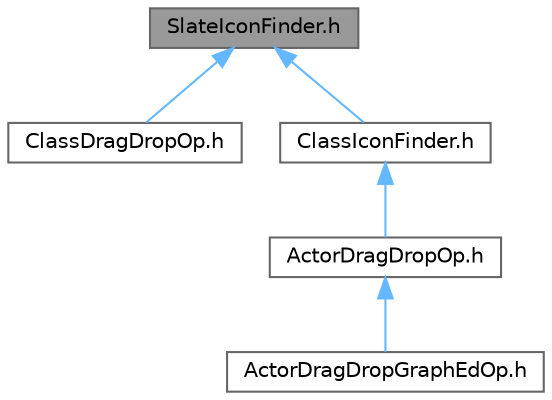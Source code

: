 digraph "SlateIconFinder.h"
{
 // INTERACTIVE_SVG=YES
 // LATEX_PDF_SIZE
  bgcolor="transparent";
  edge [fontname=Helvetica,fontsize=10,labelfontname=Helvetica,labelfontsize=10];
  node [fontname=Helvetica,fontsize=10,shape=box,height=0.2,width=0.4];
  Node1 [id="Node000001",label="SlateIconFinder.h",height=0.2,width=0.4,color="gray40", fillcolor="grey60", style="filled", fontcolor="black",tooltip=" "];
  Node1 -> Node2 [id="edge1_Node000001_Node000002",dir="back",color="steelblue1",style="solid",tooltip=" "];
  Node2 [id="Node000002",label="ClassDragDropOp.h",height=0.2,width=0.4,color="grey40", fillcolor="white", style="filled",URL="$d5/d37/ClassDragDropOp_8h.html",tooltip=" "];
  Node1 -> Node3 [id="edge2_Node000001_Node000003",dir="back",color="steelblue1",style="solid",tooltip=" "];
  Node3 [id="Node000003",label="ClassIconFinder.h",height=0.2,width=0.4,color="grey40", fillcolor="white", style="filled",URL="$dc/d62/ClassIconFinder_8h.html",tooltip=" "];
  Node3 -> Node4 [id="edge3_Node000003_Node000004",dir="back",color="steelblue1",style="solid",tooltip=" "];
  Node4 [id="Node000004",label="ActorDragDropOp.h",height=0.2,width=0.4,color="grey40", fillcolor="white", style="filled",URL="$dd/d1a/ActorDragDropOp_8h.html",tooltip=" "];
  Node4 -> Node5 [id="edge4_Node000004_Node000005",dir="back",color="steelblue1",style="solid",tooltip=" "];
  Node5 [id="Node000005",label="ActorDragDropGraphEdOp.h",height=0.2,width=0.4,color="grey40", fillcolor="white", style="filled",URL="$d0/d9b/ActorDragDropGraphEdOp_8h.html",tooltip=" "];
}
